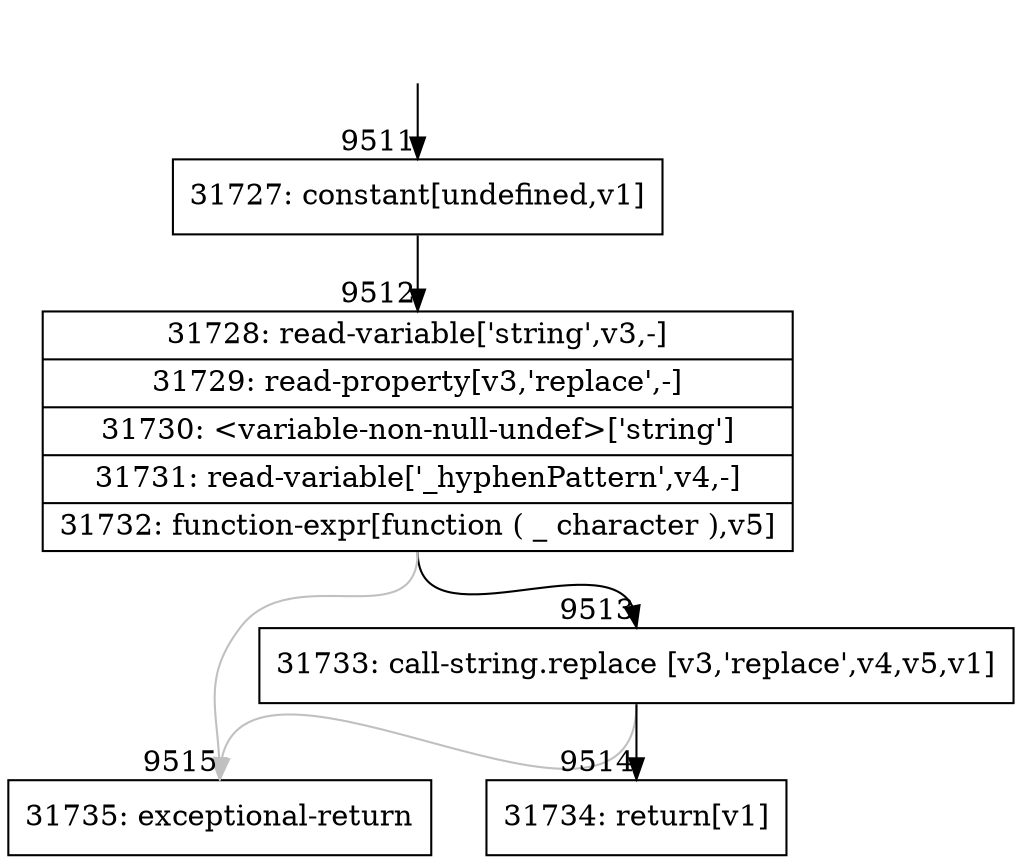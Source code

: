 digraph {
rankdir="TD"
BB_entry699[shape=none,label=""];
BB_entry699 -> BB9511 [tailport=s, headport=n, headlabel="    9511"]
BB9511 [shape=record label="{31727: constant[undefined,v1]}" ] 
BB9511 -> BB9512 [tailport=s, headport=n, headlabel="      9512"]
BB9512 [shape=record label="{31728: read-variable['string',v3,-]|31729: read-property[v3,'replace',-]|31730: \<variable-non-null-undef\>['string']|31731: read-variable['_hyphenPattern',v4,-]|31732: function-expr[function ( _ character ),v5]}" ] 
BB9512 -> BB9513 [tailport=s, headport=n, headlabel="      9513"]
BB9512 -> BB9515 [tailport=s, headport=n, color=gray, headlabel="      9515"]
BB9513 [shape=record label="{31733: call-string.replace [v3,'replace',v4,v5,v1]}" ] 
BB9513 -> BB9514 [tailport=s, headport=n, headlabel="      9514"]
BB9513 -> BB9515 [tailport=s, headport=n, color=gray]
BB9514 [shape=record label="{31734: return[v1]}" ] 
BB9515 [shape=record label="{31735: exceptional-return}" ] 
//#$~ 16903
}
